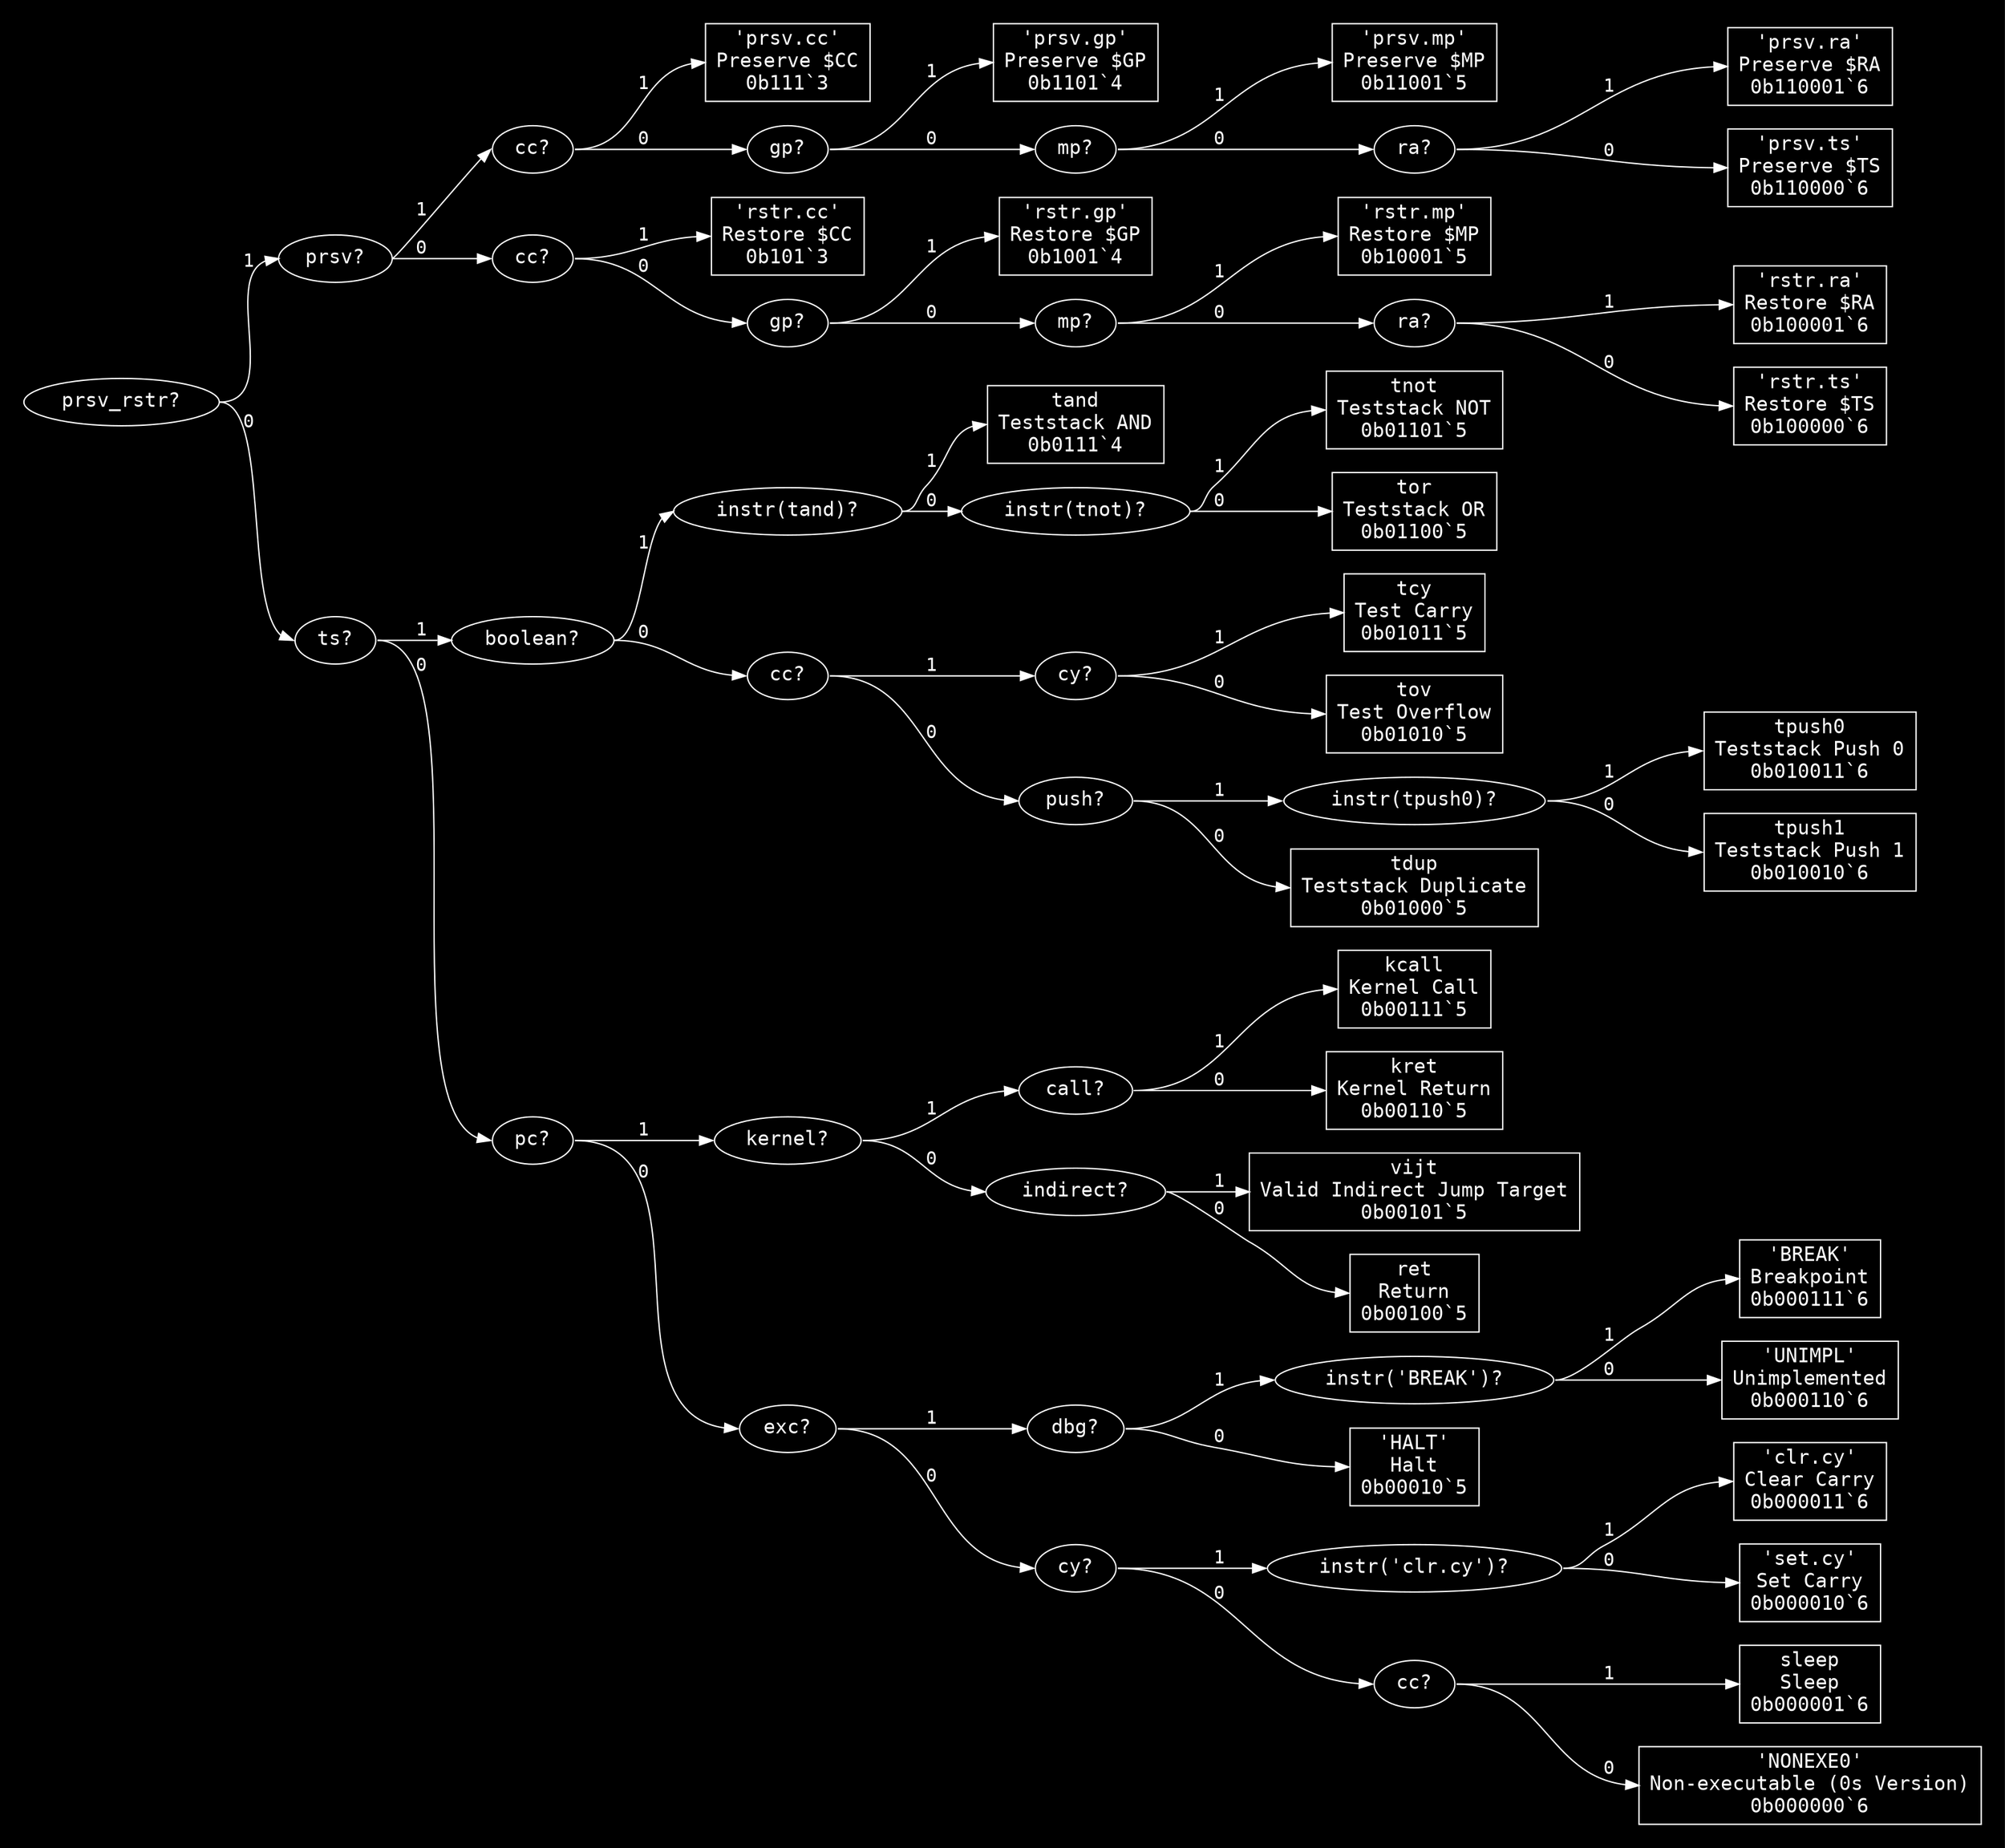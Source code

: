 digraph "Format o" {
  graph [dpi = 100, bgcolor="#111", fontcolor="white", rankdir=LR, pad="0.25"];
  node [fontname = "Courier", fontsize="15pt", color="white", fontcolor="white"];
  edge [fontname = "Courier", color="white", fontcolor="white"];
  "prsv_rstr_1971878" [label = "prsv_rstr?", shape = ellipse];
  "prsv_rstr_1971878":e -> "prsv_9179296":w [label = "1"];
  "prsv_rstr_1971878":e -> "ts_5520435":w [label = "0"];
  "prsv_9179296" [label = "prsv?", shape = ellipse];
  "prsv_9179296":e -> "cc_9693221":w [label = "1"];
  "prsv_9179296":e -> "cc_589781":w [label = "0"];
  "cc_9693221" [label = "cc?", shape = ellipse];
  "cc_9693221":e -> "'prsv.cc'_7656682":w [label = "1"];
  "cc_9693221":e -> "gp_13904094":w [label = "0"];
  "'prsv.cc'_7656682" [label = "'prsv.cc'\nPreserve $CC\n0b111`3", shape = rectangle];
  "gp_13904094" [label = "gp?", shape = ellipse];
  "gp_13904094":e -> "'prsv.gp'_4829802":w [label = "1"];
  "gp_13904094":e -> "mp_16292923":w [label = "0"];
  "'prsv.gp'_4829802" [label = "'prsv.gp'\nPreserve $GP\n0b1101`4", shape = rectangle];
  "mp_16292923" [label = "mp?", shape = ellipse];
  "mp_16292923":e -> "'prsv.mp'_12023555":w [label = "1"];
  "mp_16292923":e -> "ra_13136131":w [label = "0"];
  "'prsv.mp'_12023555" [label = "'prsv.mp'\nPreserve $MP\n0b11001`5", shape = rectangle];
  "ra_13136131" [label = "ra?", shape = ellipse];
  "ra_13136131":e -> "'prsv.ra'_11219602":w [label = "1"];
  "ra_13136131":e -> "'prsv.ts'_2474688":w [label = "0"];
  "'prsv.ra'_11219602" [label = "'prsv.ra'\nPreserve $RA\n0b110001`6", shape = rectangle];
  "'prsv.ts'_2474688" [label = "'prsv.ts'\nPreserve $TS\n0b110000`6", shape = rectangle];
  "cc_589781" [label = "cc?", shape = ellipse];
  "cc_589781":e -> "'rstr.cc'_3226942":w [label = "1"];
  "cc_589781":e -> "gp_9560955":w [label = "0"];
  "'rstr.cc'_3226942" [label = "'rstr.cc'\nRestore $CC\n0b101`3", shape = rectangle];
  "gp_9560955" [label = "gp?", shape = ellipse];
  "gp_9560955":e -> "'rstr.gp'_14554136":w [label = "1"];
  "gp_9560955":e -> "mp_12955196":w [label = "0"];
  "'rstr.gp'_14554136" [label = "'rstr.gp'\nRestore $GP\n0b1001`4", shape = rectangle];
  "mp_12955196" [label = "mp?", shape = ellipse];
  "mp_12955196":e -> "'rstr.mp'_10653791":w [label = "1"];
  "mp_12955196":e -> "ra_11767369":w [label = "0"];
  "'rstr.mp'_10653791" [label = "'rstr.mp'\nRestore $MP\n0b10001`5", shape = rectangle];
  "ra_11767369" [label = "ra?", shape = ellipse];
  "ra_11767369":e -> "'rstr.ra'_14990000":w [label = "1"];
  "ra_11767369":e -> "'rstr.ts'_8107659":w [label = "0"];
  "'rstr.ra'_14990000" [label = "'rstr.ra'\nRestore $RA\n0b100001`6", shape = rectangle];
  "'rstr.ts'_8107659" [label = "'rstr.ts'\nRestore $TS\n0b100000`6", shape = rectangle];
  "ts_5520435" [label = "ts?", shape = ellipse];
  "ts_5520435":e -> "boolean_10242131":w [label = "1"];
  "ts_5520435":e -> "pc_13801327":w [label = "0"];
  "boolean_10242131" [label = "boolean?", shape = ellipse];
  "boolean_10242131":e -> "instr(tand)_12631449":w [label = "1"];
  "boolean_10242131":e -> "cc_1875092":w [label = "0"];
  "instr(tand)_12631449" [label = "instr(tand)?", shape = ellipse];
  "instr(tand)_12631449":e -> "tand_15469294":w [label = "1"];
  "instr(tand)_12631449":e -> "instr(tnot)_10591753":w [label = "0"];
  "tand_15469294" [label = "tand\nTeststack AND\n0b0111`4", shape = rectangle];
  "instr(tnot)_10591753" [label = "instr(tnot)?", shape = ellipse];
  "instr(tnot)_10591753":e -> "tnot_4060624":w [label = "1"];
  "instr(tnot)_10591753":e -> "tor_1243182":w [label = "0"];
  "tnot_4060624" [label = "tnot\nTeststack NOT\n0b01101`5", shape = rectangle];
  "tor_1243182" [label = "tor\nTeststack OR\n0b01100`5", shape = rectangle];
  "cc_1875092" [label = "cc?", shape = ellipse];
  "cc_1875092":e -> "cy_12377790":w [label = "1"];
  "cc_1875092":e -> "push_6662964":w [label = "0"];
  "cy_12377790" [label = "cy?", shape = ellipse];
  "cy_12377790":e -> "tcy_2523867":w [label = "1"];
  "cy_12377790":e -> "tov_12931519":w [label = "0"];
  "tcy_2523867" [label = "tcy\nTest Carry\n0b01011`5", shape = rectangle];
  "tov_12931519" [label = "tov\nTest Overflow\n0b01010`5", shape = rectangle];
  "push_6662964" [label = "push?", shape = ellipse];
  "push_6662964":e -> "instr(tpush0)_3668232":w [label = "1"];
  "push_6662964":e -> "tdup_15487713":w [label = "0"];
  "instr(tpush0)_3668232" [label = "instr(tpush0)?", shape = ellipse];
  "instr(tpush0)_3668232":e -> "tpush0_14509953":w [label = "1"];
  "instr(tpush0)_3668232":e -> "tpush1_12806233":w [label = "0"];
  "tpush0_14509953" [label = "tpush0\nTeststack Push 0\n0b010011`6", shape = rectangle];
  "tpush1_12806233" [label = "tpush1\nTeststack Push 1\n0b010010`6", shape = rectangle];
  "tdup_15487713" [label = "tdup\nTeststack Duplicate\n0b01000`5", shape = rectangle];
  "pc_13801327" [label = "pc?", shape = ellipse];
  "pc_13801327":e -> "kernel_288431":w [label = "1"];
  "pc_13801327":e -> "exc_7341255":w [label = "0"];
  "kernel_288431" [label = "kernel?", shape = ellipse];
  "kernel_288431":e -> "call_7577422":w [label = "1"];
  "kernel_288431":e -> "indirect_14434557":w [label = "0"];
  "call_7577422" [label = "call?", shape = ellipse];
  "call_7577422":e -> "kcall_5951590":w [label = "1"];
  "call_7577422":e -> "kret_6365154":w [label = "0"];
  "kcall_5951590" [label = "kcall\nKernel Call\n0b00111`5", shape = rectangle];
  "kret_6365154" [label = "kret\nKernel Return\n0b00110`5", shape = rectangle];
  "indirect_14434557" [label = "indirect?", shape = ellipse];
  "indirect_14434557":e -> "vijt_15558388":w [label = "1"];
  "indirect_14434557":e -> "ret_11021990":w [label = "0"];
  "vijt_15558388" [label = "vijt\nValid Indirect Jump Target\n0b00101`5", shape = rectangle];
  "ret_11021990" [label = "ret\nReturn\n0b00100`5", shape = rectangle];
  "exc_7341255" [label = "exc?", shape = ellipse];
  "exc_7341255":e -> "dbg_6120140":w [label = "1"];
  "exc_7341255":e -> "cy_13105418":w [label = "0"];
  "dbg_6120140" [label = "dbg?", shape = ellipse];
  "dbg_6120140":e -> "instr('BREAK')_1049706":w [label = "1"];
  "dbg_6120140":e -> "'HALT'_5047438":w [label = "0"];
  "instr('BREAK')_1049706" [label = "instr('BREAK')?", shape = ellipse];
  "instr('BREAK')_1049706":e -> "'BREAK'_2863401":w [label = "1"];
  "instr('BREAK')_1049706":e -> "'UNIMPL'_242126":w [label = "0"];
  "'BREAK'_2863401" [label = "'BREAK'\nBreakpoint\n0b000111`6", shape = rectangle];
  "'UNIMPL'_242126" [label = "'UNIMPL'\nUnimplemented\n0b000110`6", shape = rectangle];
  "'HALT'_5047438" [label = "'HALT'\nHalt\n0b00010`5", shape = rectangle];
  "cy_13105418" [label = "cy?", shape = ellipse];
  "cy_13105418":e -> "instr('clr.cy')_10387927":w [label = "1"];
  "cy_13105418":e -> "cc_10533711":w [label = "0"];
  "instr('clr.cy')_10387927" [label = "instr('clr.cy')?", shape = ellipse];
  "instr('clr.cy')_10387927":e -> "'clr.cy'_14719063":w [label = "1"];
  "instr('clr.cy')_10387927":e -> "'set.cy'_4073820":w [label = "0"];
  "'clr.cy'_14719063" [label = "'clr.cy'\nClear Carry\n0b000011`6", shape = rectangle];
  "'set.cy'_4073820" [label = "'set.cy'\nSet Carry\n0b000010`6", shape = rectangle];
  "cc_10533711" [label = "cc?", shape = ellipse];
  "cc_10533711":e -> "sleep_7709320":w [label = "1"];
  "cc_10533711":e -> "'NONEXE0'_14746452":w [label = "0"];
  "sleep_7709320" [label = "sleep\nSleep\n0b000001`6", shape = rectangle];
  "'NONEXE0'_14746452" [label = "'NONEXE0'\nNon-executable (0s Version)\n0b000000`6", shape = rectangle];
}
